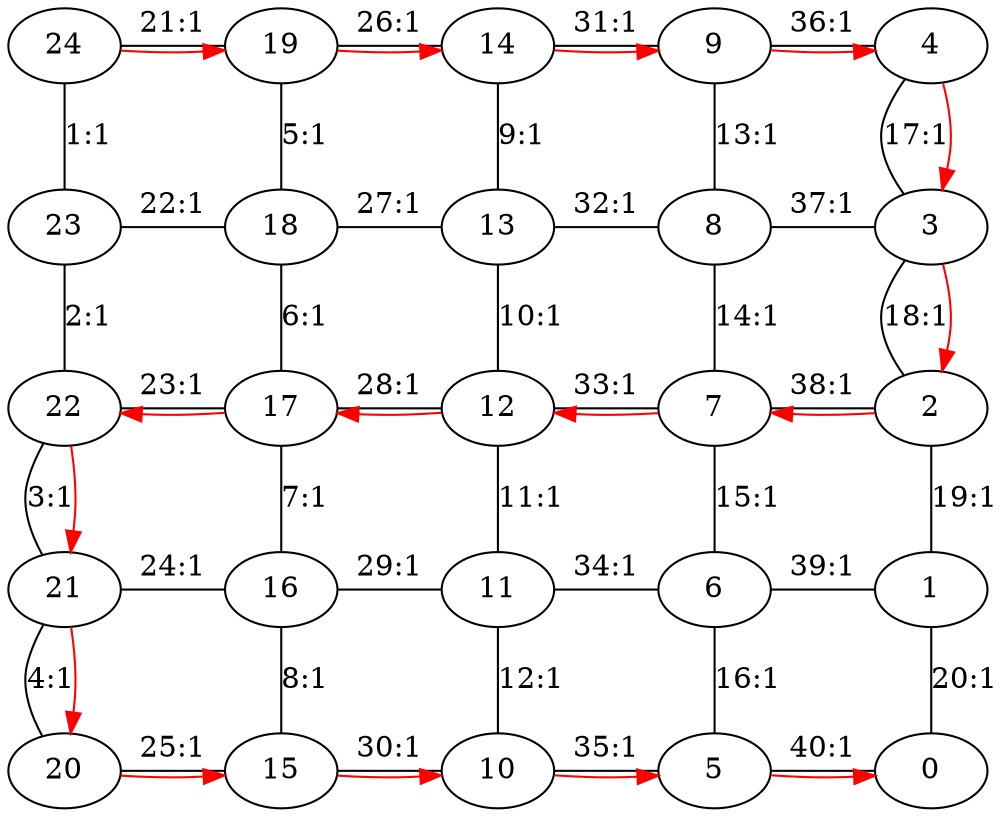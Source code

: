 digraph G {
24->23 [arrowhead = "none" label="1:1"];
24->19 [arrowhead = "none" label="21:1"];
23->22 [arrowhead = "none" label="2:1"];
23->18 [arrowhead = "none" label="22:1"];
22->21 [arrowhead = "none" label="3:1"];
22->17 [arrowhead = "none" label="23:1"];
21->20 [arrowhead = "none" label="4:1"];
21->16 [arrowhead = "none" label="24:1"];
20->15 [arrowhead = "none" label="25:1"];
19->18 [arrowhead = "none" label="5:1"];
19->14 [arrowhead = "none" label="26:1"];
18->17 [arrowhead = "none" label="6:1"];
18->13 [arrowhead = "none" label="27:1"];
17->16 [arrowhead = "none" label="7:1"];
17->12 [arrowhead = "none" label="28:1"];
16->15 [arrowhead = "none" label="8:1"];
16->11 [arrowhead = "none" label="29:1"];
15->10 [arrowhead = "none" label="30:1"];
14->13 [arrowhead = "none" label="9:1"];
14->9 [arrowhead = "none" label="31:1"];
13->12 [arrowhead = "none" label="10:1"];
13->8 [arrowhead = "none" label="32:1"];
12->11 [arrowhead = "none" label="11:1"];
12->7 [arrowhead = "none" label="33:1"];
11->10 [arrowhead = "none" label="12:1"];
11->6 [arrowhead = "none" label="34:1"];
10->5 [arrowhead = "none" label="35:1"];
9->8 [arrowhead = "none" label="13:1"];
9->4 [arrowhead = "none" label="36:1"];
8->7 [arrowhead = "none" label="14:1"];
8->3 [arrowhead = "none" label="37:1"];
7->6 [arrowhead = "none" label="15:1"];
7->2 [arrowhead = "none" label="38:1"];
6->5 [arrowhead = "none" label="16:1"];
6->1 [arrowhead = "none" label="39:1"];
5->0 [arrowhead = "none" label="40:1"];
4->3 [arrowhead = "none" label="17:1"];
3->2 [arrowhead = "none" label="18:1"];
2->1 [arrowhead = "none" label="19:1"];
1->0 [arrowhead = "none" label="20:1"];
{rank = same; 20 15 10 5 0 }
{rank = same; 21 16 11 6 1 }
{rank = same; 22 17 12 7 2 }
{rank = same; 23 18 13 8 3 }
{rank = same; 24 19 14 9 4 }

size = "35,35"

24->19->14->9->4->3->2->7->12->17->22->21->20->15->10->5->0[color = "red"]
}